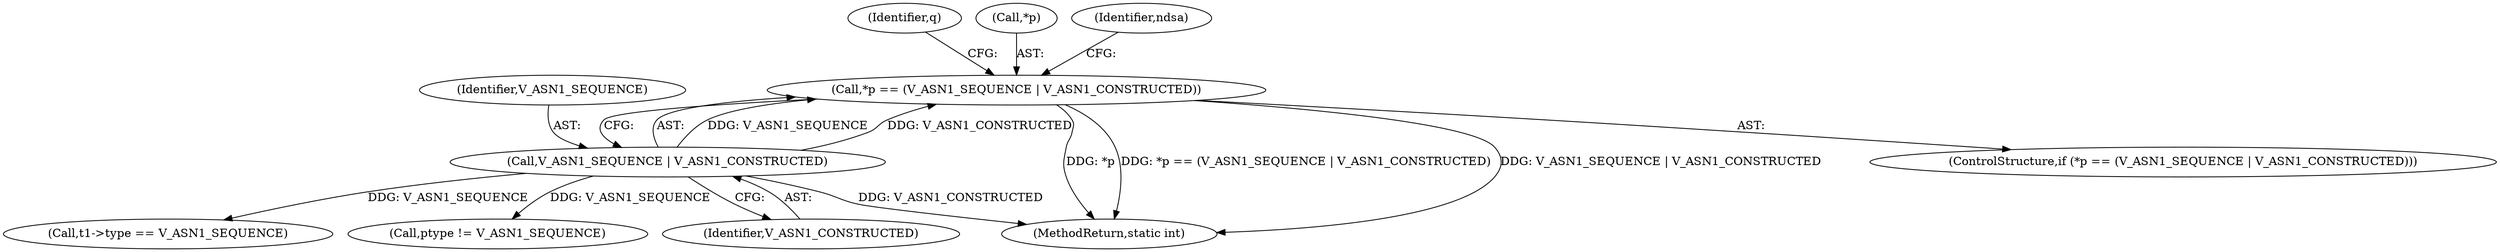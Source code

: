 digraph "0_openssl_6c88c71b4e4825c7bc0489306d062d017634eb88@pointer" {
"1000158" [label="(Call,*p == (V_ASN1_SEQUENCE | V_ASN1_CONSTRUCTED))"];
"1000161" [label="(Call,V_ASN1_SEQUENCE | V_ASN1_CONSTRUCTED)"];
"1000162" [label="(Identifier,V_ASN1_SEQUENCE)"];
"1000242" [label="(Identifier,q)"];
"1000157" [label="(ControlStructure,if (*p == (V_ASN1_SEQUENCE | V_ASN1_CONSTRUCTED)))"];
"1000161" [label="(Call,V_ASN1_SEQUENCE | V_ASN1_CONSTRUCTED)"];
"1000158" [label="(Call,*p == (V_ASN1_SEQUENCE | V_ASN1_CONSTRUCTED))"];
"1000279" [label="(Call,ptype != V_ASN1_SEQUENCE)"];
"1000363" [label="(MethodReturn,static int)"];
"1000163" [label="(Identifier,V_ASN1_CONSTRUCTED)"];
"1000194" [label="(Call,t1->type == V_ASN1_SEQUENCE)"];
"1000159" [label="(Call,*p)"];
"1000170" [label="(Identifier,ndsa)"];
"1000158" -> "1000157"  [label="AST: "];
"1000158" -> "1000161"  [label="CFG: "];
"1000159" -> "1000158"  [label="AST: "];
"1000161" -> "1000158"  [label="AST: "];
"1000170" -> "1000158"  [label="CFG: "];
"1000242" -> "1000158"  [label="CFG: "];
"1000158" -> "1000363"  [label="DDG: *p"];
"1000158" -> "1000363"  [label="DDG: *p == (V_ASN1_SEQUENCE | V_ASN1_CONSTRUCTED)"];
"1000158" -> "1000363"  [label="DDG: V_ASN1_SEQUENCE | V_ASN1_CONSTRUCTED"];
"1000161" -> "1000158"  [label="DDG: V_ASN1_SEQUENCE"];
"1000161" -> "1000158"  [label="DDG: V_ASN1_CONSTRUCTED"];
"1000161" -> "1000163"  [label="CFG: "];
"1000162" -> "1000161"  [label="AST: "];
"1000163" -> "1000161"  [label="AST: "];
"1000161" -> "1000363"  [label="DDG: V_ASN1_CONSTRUCTED"];
"1000161" -> "1000194"  [label="DDG: V_ASN1_SEQUENCE"];
"1000161" -> "1000279"  [label="DDG: V_ASN1_SEQUENCE"];
}
